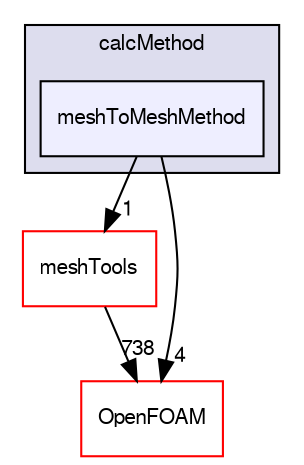 digraph "src/sampling/meshToMeshInterpolation/meshToMesh/calcMethod/meshToMeshMethod" {
  bgcolor=transparent;
  compound=true
  node [ fontsize="10", fontname="FreeSans"];
  edge [ labelfontsize="10", labelfontname="FreeSans"];
  subgraph clusterdir_2036bb69b613f1e266df486d8e80dd97 {
    graph [ bgcolor="#ddddee", pencolor="black", label="calcMethod" fontname="FreeSans", fontsize="10", URL="dir_2036bb69b613f1e266df486d8e80dd97.html"]
  dir_e985e3293cd45649362e9a4026a1f4f5 [shape=box, label="meshToMeshMethod", style="filled", fillcolor="#eeeeff", pencolor="black", URL="dir_e985e3293cd45649362e9a4026a1f4f5.html"];
  }
  dir_ae30ad0bef50cf391b24c614251bb9fd [shape=box label="meshTools" color="red" URL="dir_ae30ad0bef50cf391b24c614251bb9fd.html"];
  dir_c5473ff19b20e6ec4dfe5c310b3778a8 [shape=box label="OpenFOAM" color="red" URL="dir_c5473ff19b20e6ec4dfe5c310b3778a8.html"];
  dir_ae30ad0bef50cf391b24c614251bb9fd->dir_c5473ff19b20e6ec4dfe5c310b3778a8 [headlabel="738", labeldistance=1.5 headhref="dir_001586_001732.html"];
  dir_e985e3293cd45649362e9a4026a1f4f5->dir_ae30ad0bef50cf391b24c614251bb9fd [headlabel="1", labeldistance=1.5 headhref="dir_002457_001586.html"];
  dir_e985e3293cd45649362e9a4026a1f4f5->dir_c5473ff19b20e6ec4dfe5c310b3778a8 [headlabel="4", labeldistance=1.5 headhref="dir_002457_001732.html"];
}
